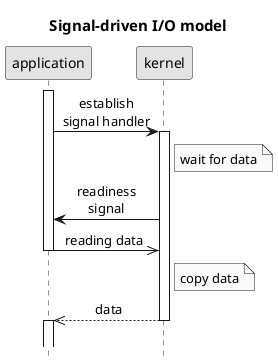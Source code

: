 @startuml
title Signal-driven I/O model
hide footbox
skinparam monochrome true
skinparam defaultFontName Microsoft Sans Serif
skinparam titleFontSize 15
skinparam sequenceMessageAlign center
activate application
application->kernel: establish\nsignal handler
activate kernel
Note right of kernel: wait for data
kernel->application: readiness\nsignal
application->>kernel: reading data
deactivate application
Note right of kernel: copy data
kernel-->>application: data
deactivate kernel
activate application
||4||
kernel -[#white]->]
@enduml
